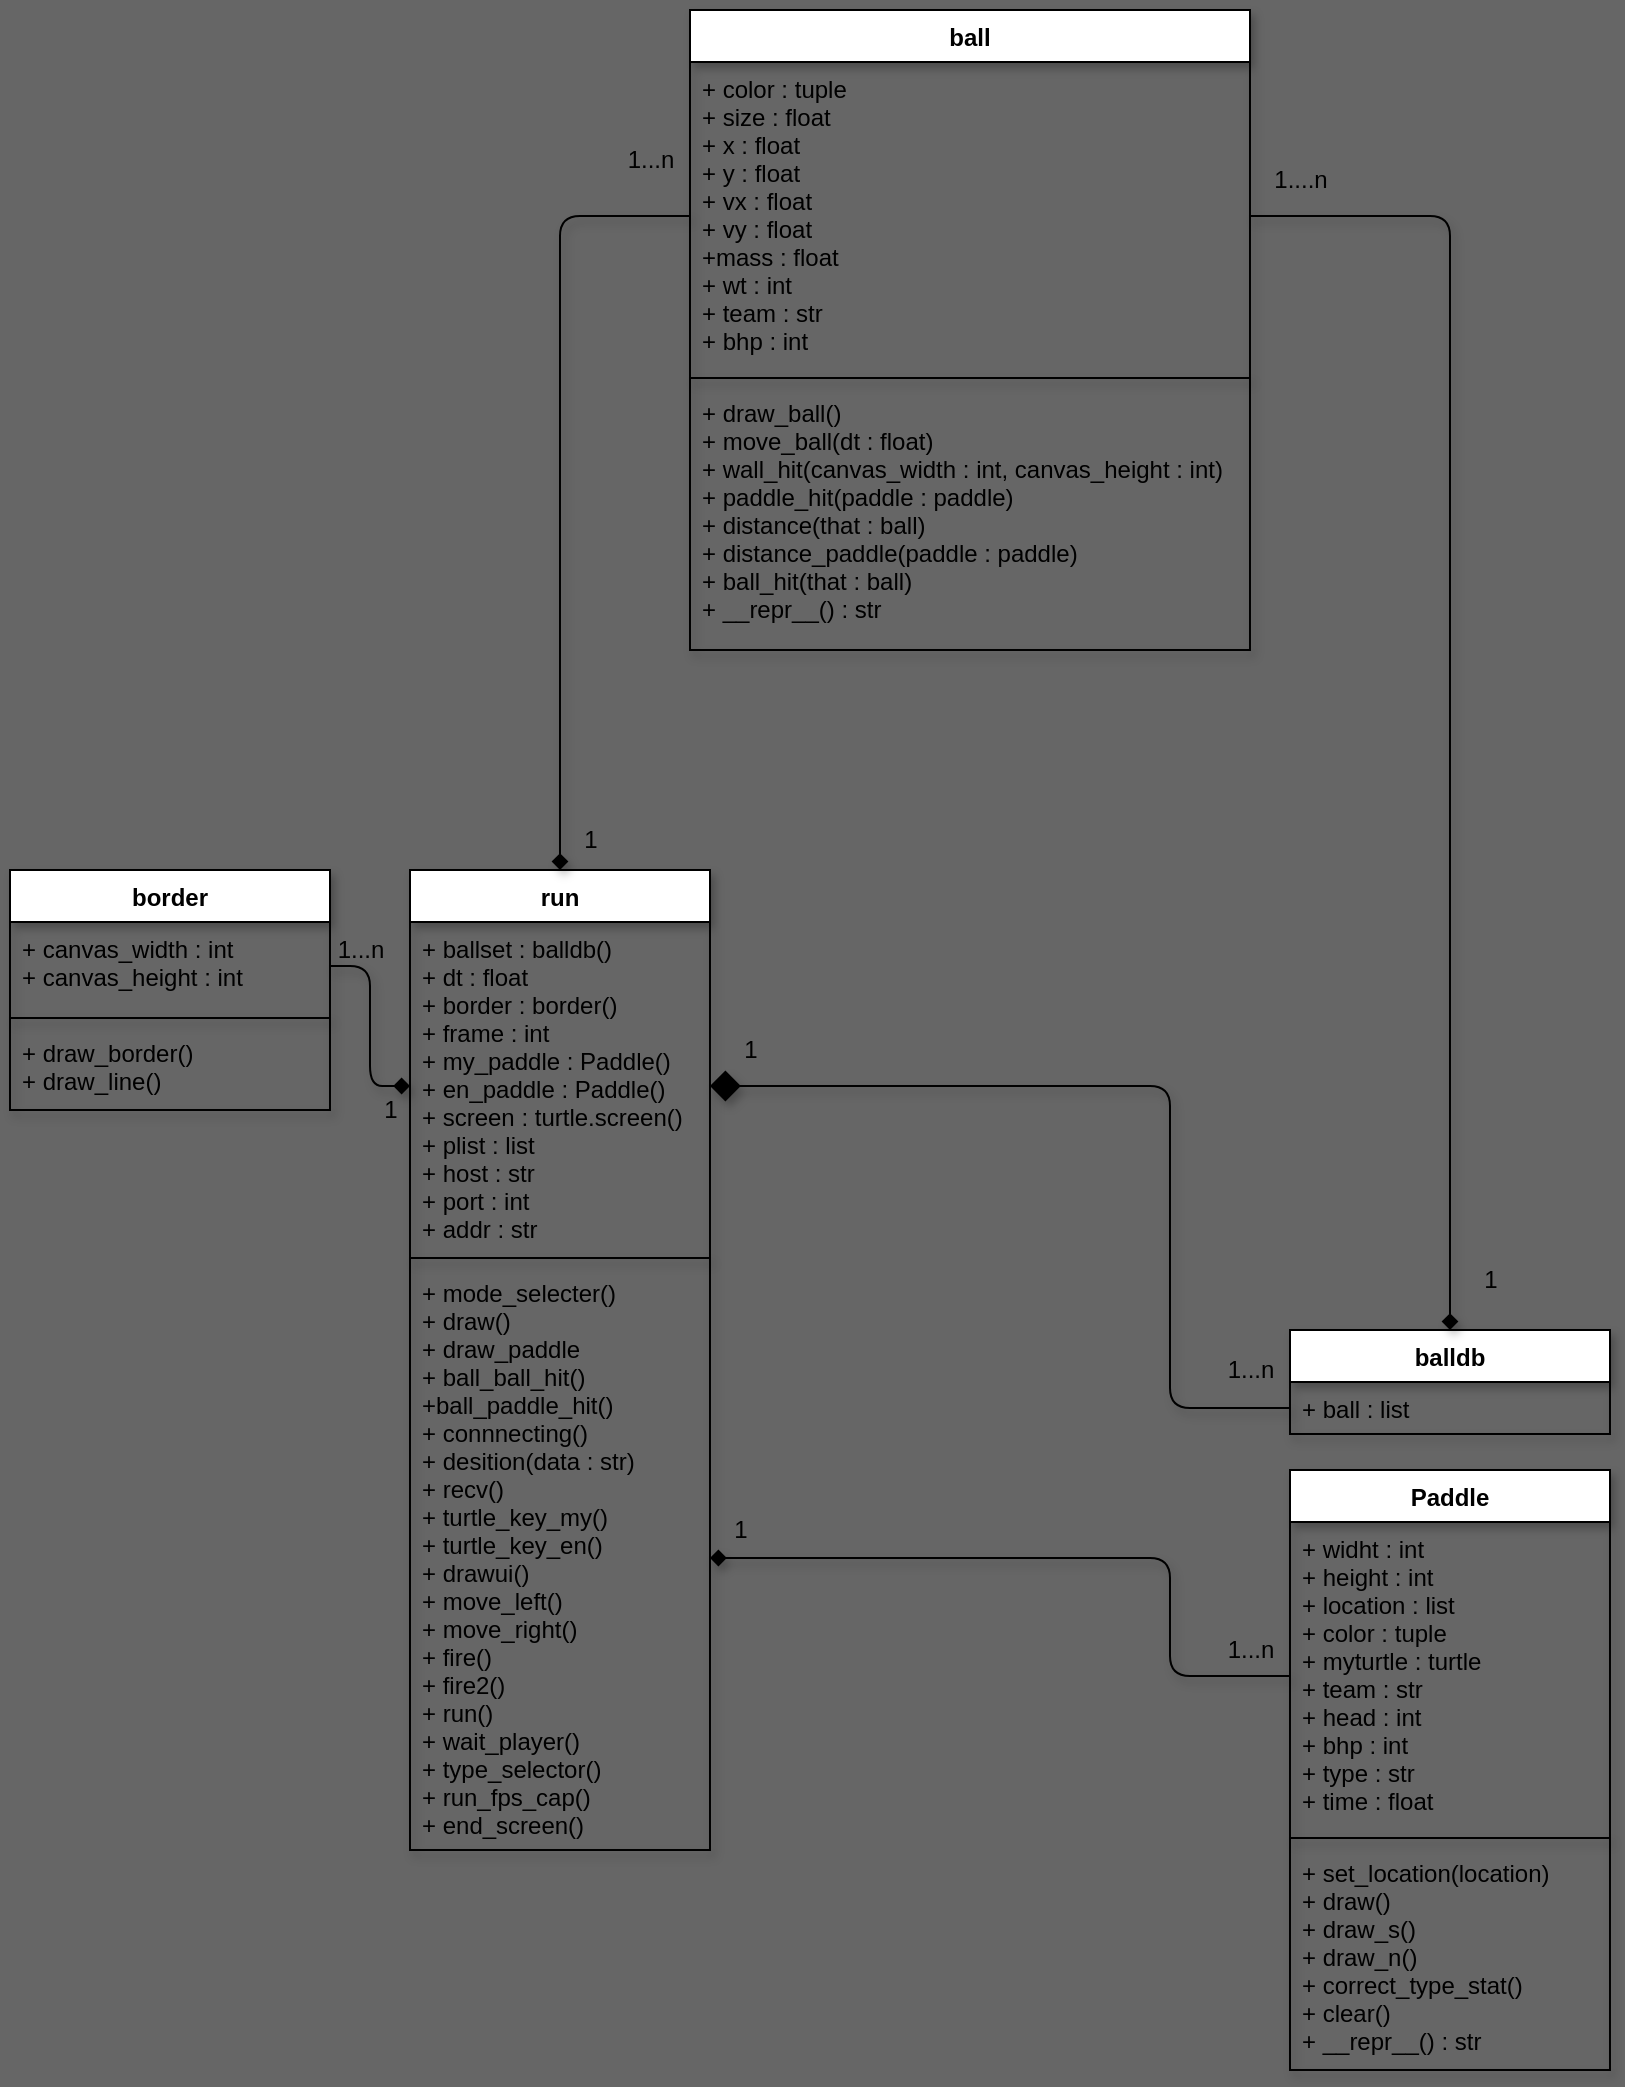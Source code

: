 <mxfile>
    <diagram id="ommMPEEd7tkPvLuOq4lX" name="Page-1">
        <mxGraphModel dx="2723" dy="1374" grid="0" gridSize="10" guides="1" tooltips="1" connect="1" arrows="1" fold="1" page="1" pageScale="1" pageWidth="850" pageHeight="1100" background="#666666" math="0" shadow="0">
            <root>
                <mxCell id="0"/>
                <mxCell id="1" parent="0"/>
                <mxCell id="2" value="run" style="swimlane;fontStyle=1;align=center;verticalAlign=top;childLayout=stackLayout;horizontal=1;startSize=26;horizontalStack=0;resizeParent=1;resizeParentMax=0;resizeLast=0;collapsible=1;marginBottom=0;shadow=1;" vertex="1" parent="1">
                    <mxGeometry x="220" y="465" width="150" height="490" as="geometry"/>
                </mxCell>
                <mxCell id="3" value="+ ballset : balldb()&#10;+ dt : float&#10;+ border : border()&#10;+ frame : int&#10;+ my_paddle : Paddle()&#10;+ en_paddle : Paddle()&#10;+ screen : turtle.screen()&#10;+ plist : list&#10;+ host : str&#10;+ port : int&#10;+ addr : str&#10;" style="text;strokeColor=none;fillColor=none;align=left;verticalAlign=top;spacingLeft=4;spacingRight=4;overflow=hidden;rotatable=0;points=[[0,0.5],[1,0.5]];portConstraint=eastwest;shadow=1;" vertex="1" parent="2">
                    <mxGeometry y="26" width="150" height="164" as="geometry"/>
                </mxCell>
                <mxCell id="4" value="" style="line;strokeWidth=1;fillColor=none;align=left;verticalAlign=middle;spacingTop=-1;spacingLeft=3;spacingRight=3;rotatable=0;labelPosition=right;points=[];portConstraint=eastwest;strokeColor=inherit;shadow=1;" vertex="1" parent="2">
                    <mxGeometry y="190" width="150" height="8" as="geometry"/>
                </mxCell>
                <mxCell id="5" value="+ mode_selecter()&#10;+ draw()&#10;+ draw_paddle&#10;+ ball_ball_hit()&#10;+ball_paddle_hit()&#10;+ connnecting()&#10;+ desition(data : str)&#10;+ recv()&#10;+ turtle_key_my()&#10;+ turtle_key_en()&#10;+ drawui()&#10;+ move_left()&#10;+ move_right()&#10;+ fire()&#10;+ fire2()&#10;+ run()&#10;+ wait_player()&#10;+ type_selector()&#10;+ run_fps_cap()&#10;+ end_screen()" style="text;strokeColor=none;fillColor=none;align=left;verticalAlign=top;spacingLeft=4;spacingRight=4;overflow=hidden;rotatable=0;points=[[0,0.5],[1,0.5]];portConstraint=eastwest;shadow=1;" vertex="1" parent="2">
                    <mxGeometry y="198" width="150" height="292" as="geometry"/>
                </mxCell>
                <mxCell id="6" value="Paddle" style="swimlane;fontStyle=1;align=center;verticalAlign=top;childLayout=stackLayout;horizontal=1;startSize=26;horizontalStack=0;resizeParent=1;resizeParentMax=0;resizeLast=0;collapsible=1;marginBottom=0;shadow=1;" vertex="1" parent="1">
                    <mxGeometry x="660" y="765" width="160" height="300" as="geometry"/>
                </mxCell>
                <mxCell id="7" value="+ widht : int&#10;+ height : int&#10;+ location : list&#10;+ color : tuple&#10;+ myturtle : turtle&#10;+ team : str&#10;+ head : int&#10;+ bhp : int&#10;+ type : str&#10;+ time : float" style="text;strokeColor=none;fillColor=none;align=left;verticalAlign=top;spacingLeft=4;spacingRight=4;overflow=hidden;rotatable=0;points=[[0,0.5],[1,0.5]];portConstraint=eastwest;shadow=1;" vertex="1" parent="6">
                    <mxGeometry y="26" width="160" height="154" as="geometry"/>
                </mxCell>
                <mxCell id="8" value="" style="line;strokeWidth=1;fillColor=none;align=left;verticalAlign=middle;spacingTop=-1;spacingLeft=3;spacingRight=3;rotatable=0;labelPosition=right;points=[];portConstraint=eastwest;strokeColor=inherit;shadow=1;" vertex="1" parent="6">
                    <mxGeometry y="180" width="160" height="8" as="geometry"/>
                </mxCell>
                <mxCell id="9" value="+ set_location(location)&#10;+ draw()&#10;+ draw_s()&#10;+ draw_n()&#10;+ correct_type_stat()&#10;+ clear()&#10;+ __repr__() : str" style="text;strokeColor=none;fillColor=none;align=left;verticalAlign=top;spacingLeft=4;spacingRight=4;overflow=hidden;rotatable=0;points=[[0,0.5],[1,0.5]];portConstraint=eastwest;shadow=1;" vertex="1" parent="6">
                    <mxGeometry y="188" width="160" height="112" as="geometry"/>
                </mxCell>
                <mxCell id="10" value="ball" style="swimlane;fontStyle=1;align=center;verticalAlign=top;childLayout=stackLayout;horizontal=1;startSize=26;horizontalStack=0;resizeParent=1;resizeParentMax=0;resizeLast=0;collapsible=1;marginBottom=0;shadow=1;" vertex="1" parent="1">
                    <mxGeometry x="360" y="35" width="280" height="320" as="geometry"/>
                </mxCell>
                <mxCell id="11" value="+ color : tuple&#10;+ size : float&#10;+ x : float&#10;+ y : float&#10;+ vx : float&#10;+ vy : float&#10;+mass : float&#10;+ wt : int&#10;+ team : str&#10;+ bhp : int" style="text;strokeColor=none;fillColor=none;align=left;verticalAlign=top;spacingLeft=4;spacingRight=4;overflow=hidden;rotatable=0;points=[[0,0.5],[1,0.5]];portConstraint=eastwest;shadow=1;" vertex="1" parent="10">
                    <mxGeometry y="26" width="280" height="154" as="geometry"/>
                </mxCell>
                <mxCell id="12" value="" style="line;strokeWidth=1;fillColor=none;align=left;verticalAlign=middle;spacingTop=-1;spacingLeft=3;spacingRight=3;rotatable=0;labelPosition=right;points=[];portConstraint=eastwest;strokeColor=inherit;shadow=1;" vertex="1" parent="10">
                    <mxGeometry y="180" width="280" height="8" as="geometry"/>
                </mxCell>
                <mxCell id="13" value="+ draw_ball()&#10;+ move_ball(dt : float)&#10;+ wall_hit(canvas_width : int, canvas_height : int)&#10;+ paddle_hit(paddle : paddle)&#10;+ distance(that : ball)&#10;+ distance_paddle(paddle : paddle)&#10;+ ball_hit(that : ball)&#10;+ __repr__() : str&#10;" style="text;strokeColor=none;fillColor=none;align=left;verticalAlign=top;spacingLeft=4;spacingRight=4;overflow=hidden;rotatable=0;points=[[0,0.5],[1,0.5]];portConstraint=eastwest;shadow=1;" vertex="1" parent="10">
                    <mxGeometry y="188" width="280" height="132" as="geometry"/>
                </mxCell>
                <mxCell id="14" value="balldb" style="swimlane;fontStyle=1;align=center;verticalAlign=top;childLayout=stackLayout;horizontal=1;startSize=26;horizontalStack=0;resizeParent=1;resizeParentMax=0;resizeLast=0;collapsible=1;marginBottom=0;shadow=1;" vertex="1" parent="1">
                    <mxGeometry x="660" y="695" width="160" height="52" as="geometry"/>
                </mxCell>
                <mxCell id="15" value="+ ball : list" style="text;strokeColor=none;fillColor=none;align=left;verticalAlign=top;spacingLeft=4;spacingRight=4;overflow=hidden;rotatable=0;points=[[0,0.5],[1,0.5]];portConstraint=eastwest;shadow=1;" vertex="1" parent="14">
                    <mxGeometry y="26" width="160" height="26" as="geometry"/>
                </mxCell>
                <mxCell id="20" value="border" style="swimlane;fontStyle=1;align=center;verticalAlign=top;childLayout=stackLayout;horizontal=1;startSize=26;horizontalStack=0;resizeParent=1;resizeParentMax=0;resizeLast=0;collapsible=1;marginBottom=0;shadow=1;" vertex="1" parent="1">
                    <mxGeometry x="20" y="465" width="160" height="120" as="geometry"/>
                </mxCell>
                <mxCell id="21" value="+ canvas_width : int&#10;+ canvas_height : int" style="text;strokeColor=none;fillColor=none;align=left;verticalAlign=top;spacingLeft=4;spacingRight=4;overflow=hidden;rotatable=0;points=[[0,0.5],[1,0.5]];portConstraint=eastwest;shadow=1;" vertex="1" parent="20">
                    <mxGeometry y="26" width="160" height="44" as="geometry"/>
                </mxCell>
                <mxCell id="22" value="" style="line;strokeWidth=1;fillColor=none;align=left;verticalAlign=middle;spacingTop=-1;spacingLeft=3;spacingRight=3;rotatable=0;labelPosition=right;points=[];portConstraint=eastwest;strokeColor=inherit;shadow=1;" vertex="1" parent="20">
                    <mxGeometry y="70" width="160" height="8" as="geometry"/>
                </mxCell>
                <mxCell id="23" value="+ draw_border()&#10;+ draw_line()" style="text;strokeColor=none;fillColor=none;align=left;verticalAlign=top;spacingLeft=4;spacingRight=4;overflow=hidden;rotatable=0;points=[[0,0.5],[1,0.5]];portConstraint=eastwest;shadow=1;" vertex="1" parent="20">
                    <mxGeometry y="78" width="160" height="42" as="geometry"/>
                </mxCell>
                <mxCell id="26" style="edgeStyle=none;html=1;exitX=1;exitY=0.5;exitDx=0;exitDy=0;entryX=0;entryY=0.5;entryDx=0;entryDy=0;endArrow=none;endFill=0;startArrow=diamond;startFill=1;targetPerimeterSpacing=0;startSize=13;shadow=1;" edge="1" parent="1" source="3" target="15">
                    <mxGeometry relative="1" as="geometry">
                        <Array as="points">
                            <mxPoint x="600" y="573"/>
                            <mxPoint x="600" y="734"/>
                        </Array>
                    </mxGeometry>
                </mxCell>
                <mxCell id="27" style="edgeStyle=none;html=1;exitX=1;exitY=0.5;exitDx=0;exitDy=0;entryX=0.5;entryY=0;entryDx=0;entryDy=0;startArrow=none;startFill=0;endArrow=diamond;endFill=1;startSize=13;targetPerimeterSpacing=0;shadow=1;" edge="1" parent="1" source="11" target="14">
                    <mxGeometry relative="1" as="geometry">
                        <Array as="points">
                            <mxPoint x="740" y="138"/>
                        </Array>
                    </mxGeometry>
                </mxCell>
                <mxCell id="30" style="edgeStyle=none;html=1;exitX=0;exitY=0.5;exitDx=0;exitDy=0;entryX=1;entryY=0.5;entryDx=0;entryDy=0;startArrow=none;startFill=0;endArrow=diamond;endFill=1;startSize=13;targetPerimeterSpacing=0;shadow=1;" edge="1" parent="1" source="7" target="5">
                    <mxGeometry relative="1" as="geometry">
                        <Array as="points">
                            <mxPoint x="600" y="868"/>
                            <mxPoint x="600" y="809"/>
                        </Array>
                    </mxGeometry>
                </mxCell>
                <mxCell id="31" style="edgeStyle=none;html=1;exitX=1;exitY=0.5;exitDx=0;exitDy=0;entryX=0;entryY=0.5;entryDx=0;entryDy=0;startArrow=none;startFill=0;endArrow=diamond;endFill=1;startSize=13;targetPerimeterSpacing=0;shadow=1;" edge="1" parent="1" source="21" target="3">
                    <mxGeometry relative="1" as="geometry">
                        <Array as="points">
                            <mxPoint x="200" y="513"/>
                            <mxPoint x="200" y="573"/>
                        </Array>
                    </mxGeometry>
                </mxCell>
                <mxCell id="32" value="1...n" style="text;html=1;align=center;verticalAlign=middle;resizable=0;points=[];autosize=1;strokeColor=none;fillColor=none;shadow=1;" vertex="1" parent="1">
                    <mxGeometry x="170" y="490" width="50" height="30" as="geometry"/>
                </mxCell>
                <mxCell id="33" value="1" style="text;html=1;align=center;verticalAlign=middle;resizable=0;points=[];autosize=1;strokeColor=none;fillColor=none;shadow=1;" vertex="1" parent="1">
                    <mxGeometry x="195" y="570" width="30" height="30" as="geometry"/>
                </mxCell>
                <mxCell id="34" value="1" style="text;html=1;align=center;verticalAlign=middle;resizable=0;points=[];autosize=1;strokeColor=none;fillColor=none;shadow=1;" vertex="1" parent="1">
                    <mxGeometry x="375" y="540" width="30" height="30" as="geometry"/>
                </mxCell>
                <mxCell id="35" value="1...n" style="text;html=1;align=center;verticalAlign=middle;resizable=0;points=[];autosize=1;strokeColor=none;fillColor=none;shadow=1;" vertex="1" parent="1">
                    <mxGeometry x="615" y="700" width="50" height="30" as="geometry"/>
                </mxCell>
                <mxCell id="36" value="1....n" style="text;html=1;align=center;verticalAlign=middle;resizable=0;points=[];autosize=1;strokeColor=none;fillColor=none;shadow=1;" vertex="1" parent="1">
                    <mxGeometry x="640" y="105" width="50" height="30" as="geometry"/>
                </mxCell>
                <mxCell id="38" value="1" style="text;html=1;align=center;verticalAlign=middle;resizable=0;points=[];autosize=1;strokeColor=none;fillColor=none;shadow=1;" vertex="1" parent="1">
                    <mxGeometry x="745" y="655" width="30" height="30" as="geometry"/>
                </mxCell>
                <mxCell id="39" value="1" style="text;html=1;align=center;verticalAlign=middle;resizable=0;points=[];autosize=1;strokeColor=none;fillColor=none;shadow=1;" vertex="1" parent="1">
                    <mxGeometry x="370" y="780" width="30" height="30" as="geometry"/>
                </mxCell>
                <mxCell id="40" value="1...n" style="text;html=1;align=center;verticalAlign=middle;resizable=0;points=[];autosize=1;strokeColor=none;fillColor=none;shadow=1;" vertex="1" parent="1">
                    <mxGeometry x="615" y="840" width="50" height="30" as="geometry"/>
                </mxCell>
                <mxCell id="42" style="edgeStyle=none;html=1;exitX=0;exitY=0.5;exitDx=0;exitDy=0;entryX=0.5;entryY=0;entryDx=0;entryDy=0;startArrow=none;startFill=0;endArrow=diamond;endFill=1;startSize=13;targetPerimeterSpacing=0;shadow=1;" edge="1" parent="1" source="11" target="2">
                    <mxGeometry relative="1" as="geometry">
                        <Array as="points">
                            <mxPoint x="295" y="138"/>
                        </Array>
                    </mxGeometry>
                </mxCell>
                <mxCell id="43" value="1...n" style="text;html=1;align=center;verticalAlign=middle;resizable=0;points=[];autosize=1;strokeColor=none;fillColor=none;shadow=1;" vertex="1" parent="1">
                    <mxGeometry x="315" y="95" width="50" height="30" as="geometry"/>
                </mxCell>
                <mxCell id="44" value="1" style="text;html=1;align=center;verticalAlign=middle;resizable=0;points=[];autosize=1;strokeColor=none;fillColor=none;shadow=1;" vertex="1" parent="1">
                    <mxGeometry x="295" y="435" width="30" height="30" as="geometry"/>
                </mxCell>
            </root>
        </mxGraphModel>
    </diagram>
</mxfile>
